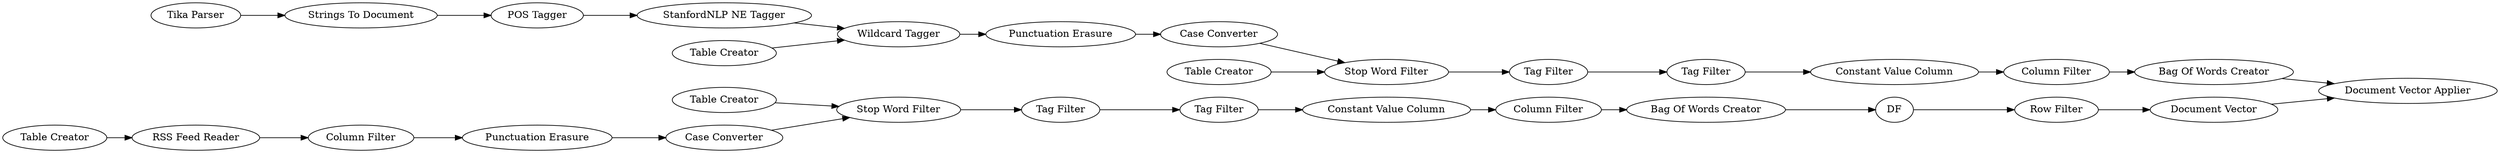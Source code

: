 digraph {
	"-274245690854415641_34" [label=DF]
	"-274245690854415641_48" [label="Bag Of Words Creator"]
	"-3888311114604551436_32" [label="Column Filter"]
	"1351554477732355410_25" [label="Table Creator"]
	"-274245690854415641_42" [label="Document Vector"]
	"-3115139577070818412_4" [label="Tika Parser"]
	"-3115139577070818412_7" [label="POS Tagger"]
	"-3115139577070818412_9" [label="StanfordNLP NE Tagger"]
	"1351554477732355410_29" [label="Case Converter"]
	"-3888311114604551436_29" [label="Case Converter"]
	"1351554477732355410_26" [label="Tag Filter"]
	"-3888311114604551436_27" [label="Punctuation Erasure"]
	"-3115139577070818412_10" [label="Wildcard Tagger"]
	"-3888311114604551436_12" [label="Constant Value Column"]
	"-274245690854415641_45" [label="Document Vector Applier"]
	"3863524437169040698_42" [label="Table Creator"]
	"-3888311114604551436_28" [label="Stop Word Filter"]
	"-3888311114604551436_26" [label="Tag Filter"]
	"1351554477732355410_31" [label="Tag Filter"]
	"-3888311114604551436_31" [label="Tag Filter"]
	"1351554477732355410_12" [label="Constant Value Column"]
	"-3115139577070818412_11" [label="Table Creator"]
	"-274245690854415641_35" [label="Bag Of Words Creator"]
	"-3115139577070818412_5" [label="Strings To Document"]
	"1351554477732355410_28" [label="Stop Word Filter"]
	"1351554477732355410_32" [label="Column Filter"]
	"1351554477732355410_27" [label="Punctuation Erasure"]
	"3863524437169040698_60" [label="Column Filter"]
	"-274245690854415641_46" [label="Row Filter"]
	"3863524437169040698_53" [label="RSS Feed Reader"]
	"-3888311114604551436_25" [label="Table Creator"]
	"-3888311114604551436_29" -> "-3888311114604551436_28"
	"1351554477732355410_29" -> "1351554477732355410_28"
	"1351554477732355410_31" -> "1351554477732355410_12"
	"1351554477732355410_12" -> "1351554477732355410_32"
	"-3115139577070818412_7" -> "-3115139577070818412_9"
	"-3888311114604551436_31" -> "-3888311114604551436_12"
	"3863524437169040698_42" -> "3863524437169040698_53"
	"-3888311114604551436_12" -> "-3888311114604551436_32"
	"1351554477732355410_28" -> "1351554477732355410_26"
	"3863524437169040698_53" -> "3863524437169040698_60"
	"-3115139577070818412_5" -> "-3115139577070818412_7"
	"-274245690854415641_48" -> "-274245690854415641_45"
	"1351554477732355410_32" -> "-274245690854415641_35"
	"-3115139577070818412_10" -> "-3888311114604551436_27"
	"3863524437169040698_60" -> "1351554477732355410_27"
	"-3888311114604551436_25" -> "-3888311114604551436_28"
	"-274245690854415641_42" -> "-274245690854415641_45"
	"1351554477732355410_27" -> "1351554477732355410_29"
	"-3888311114604551436_32" -> "-274245690854415641_48"
	"-3115139577070818412_4" -> "-3115139577070818412_5"
	"-3888311114604551436_27" -> "-3888311114604551436_29"
	"1351554477732355410_26" -> "1351554477732355410_31"
	"-274245690854415641_34" -> "-274245690854415641_46"
	"-274245690854415641_35" -> "-274245690854415641_34"
	"-3115139577070818412_11" -> "-3115139577070818412_10"
	"-3888311114604551436_28" -> "-3888311114604551436_26"
	"1351554477732355410_25" -> "1351554477732355410_28"
	"-3115139577070818412_9" -> "-3115139577070818412_10"
	"-3888311114604551436_26" -> "-3888311114604551436_31"
	"-274245690854415641_46" -> "-274245690854415641_42"
	rankdir=LR
}
